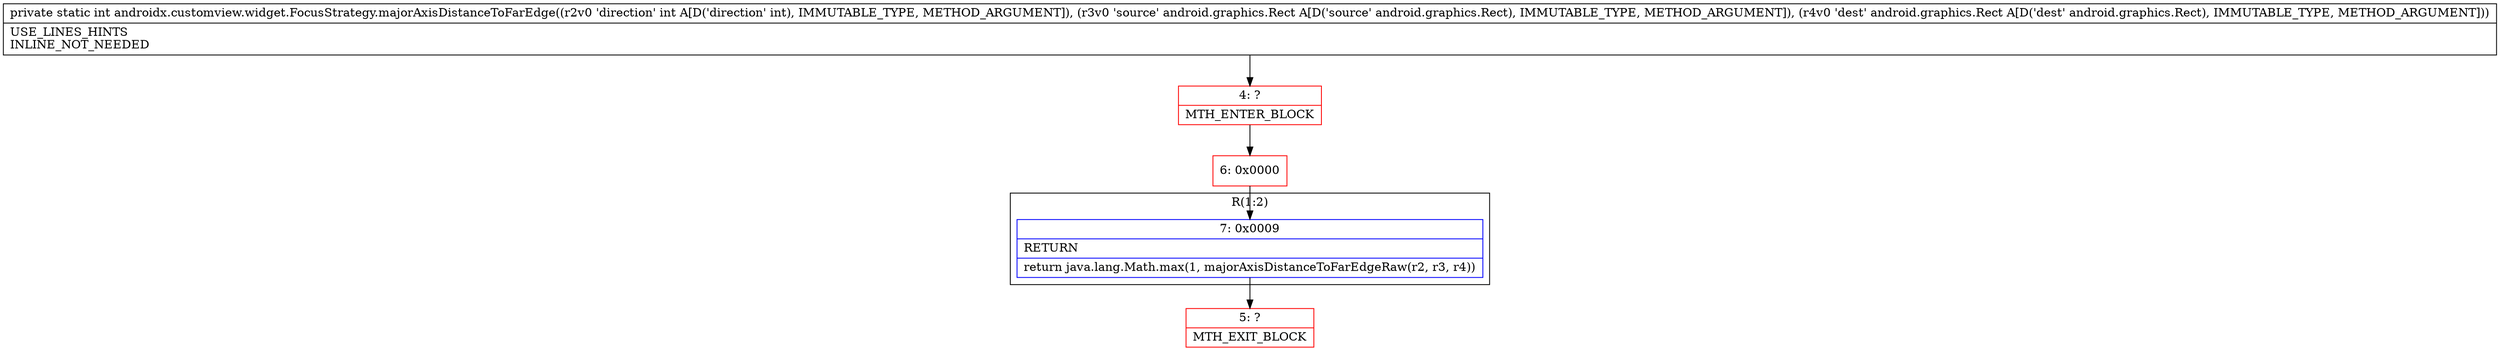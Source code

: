 digraph "CFG forandroidx.customview.widget.FocusStrategy.majorAxisDistanceToFarEdge(ILandroid\/graphics\/Rect;Landroid\/graphics\/Rect;)I" {
subgraph cluster_Region_1198721529 {
label = "R(1:2)";
node [shape=record,color=blue];
Node_7 [shape=record,label="{7\:\ 0x0009|RETURN\l|return java.lang.Math.max(1, majorAxisDistanceToFarEdgeRaw(r2, r3, r4))\l}"];
}
Node_4 [shape=record,color=red,label="{4\:\ ?|MTH_ENTER_BLOCK\l}"];
Node_6 [shape=record,color=red,label="{6\:\ 0x0000}"];
Node_5 [shape=record,color=red,label="{5\:\ ?|MTH_EXIT_BLOCK\l}"];
MethodNode[shape=record,label="{private static int androidx.customview.widget.FocusStrategy.majorAxisDistanceToFarEdge((r2v0 'direction' int A[D('direction' int), IMMUTABLE_TYPE, METHOD_ARGUMENT]), (r3v0 'source' android.graphics.Rect A[D('source' android.graphics.Rect), IMMUTABLE_TYPE, METHOD_ARGUMENT]), (r4v0 'dest' android.graphics.Rect A[D('dest' android.graphics.Rect), IMMUTABLE_TYPE, METHOD_ARGUMENT]))  | USE_LINES_HINTS\lINLINE_NOT_NEEDED\l}"];
MethodNode -> Node_4;Node_7 -> Node_5;
Node_4 -> Node_6;
Node_6 -> Node_7;
}

